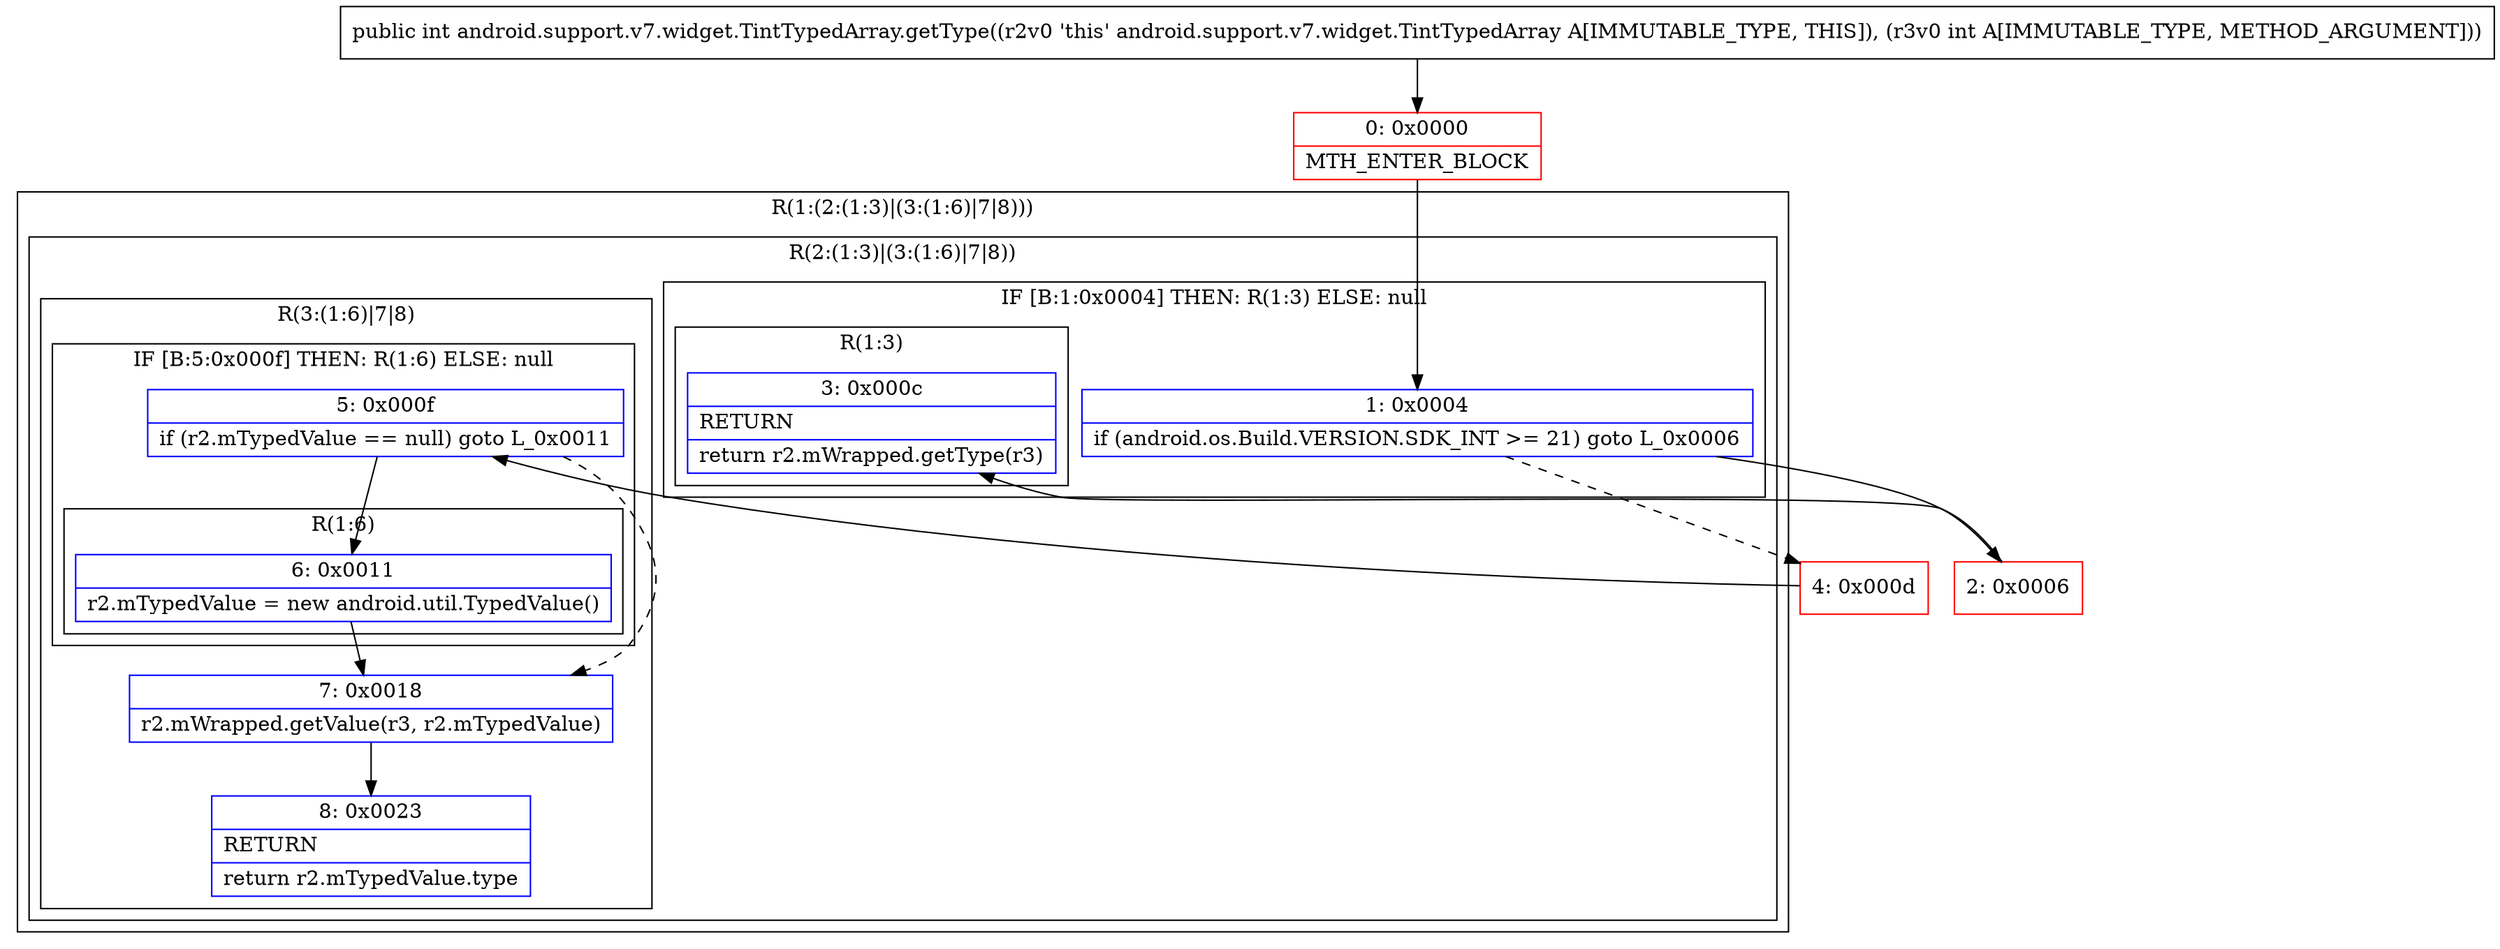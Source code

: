 digraph "CFG forandroid.support.v7.widget.TintTypedArray.getType(I)I" {
subgraph cluster_Region_640502245 {
label = "R(1:(2:(1:3)|(3:(1:6)|7|8)))";
node [shape=record,color=blue];
subgraph cluster_Region_1214463715 {
label = "R(2:(1:3)|(3:(1:6)|7|8))";
node [shape=record,color=blue];
subgraph cluster_IfRegion_1543344042 {
label = "IF [B:1:0x0004] THEN: R(1:3) ELSE: null";
node [shape=record,color=blue];
Node_1 [shape=record,label="{1\:\ 0x0004|if (android.os.Build.VERSION.SDK_INT \>= 21) goto L_0x0006\l}"];
subgraph cluster_Region_647143189 {
label = "R(1:3)";
node [shape=record,color=blue];
Node_3 [shape=record,label="{3\:\ 0x000c|RETURN\l|return r2.mWrapped.getType(r3)\l}"];
}
}
subgraph cluster_Region_1790740547 {
label = "R(3:(1:6)|7|8)";
node [shape=record,color=blue];
subgraph cluster_IfRegion_1006184401 {
label = "IF [B:5:0x000f] THEN: R(1:6) ELSE: null";
node [shape=record,color=blue];
Node_5 [shape=record,label="{5\:\ 0x000f|if (r2.mTypedValue == null) goto L_0x0011\l}"];
subgraph cluster_Region_206471131 {
label = "R(1:6)";
node [shape=record,color=blue];
Node_6 [shape=record,label="{6\:\ 0x0011|r2.mTypedValue = new android.util.TypedValue()\l}"];
}
}
Node_7 [shape=record,label="{7\:\ 0x0018|r2.mWrapped.getValue(r3, r2.mTypedValue)\l}"];
Node_8 [shape=record,label="{8\:\ 0x0023|RETURN\l|return r2.mTypedValue.type\l}"];
}
}
}
Node_0 [shape=record,color=red,label="{0\:\ 0x0000|MTH_ENTER_BLOCK\l}"];
Node_2 [shape=record,color=red,label="{2\:\ 0x0006}"];
Node_4 [shape=record,color=red,label="{4\:\ 0x000d}"];
MethodNode[shape=record,label="{public int android.support.v7.widget.TintTypedArray.getType((r2v0 'this' android.support.v7.widget.TintTypedArray A[IMMUTABLE_TYPE, THIS]), (r3v0 int A[IMMUTABLE_TYPE, METHOD_ARGUMENT])) }"];
MethodNode -> Node_0;
Node_1 -> Node_2;
Node_1 -> Node_4[style=dashed];
Node_5 -> Node_6;
Node_5 -> Node_7[style=dashed];
Node_6 -> Node_7;
Node_7 -> Node_8;
Node_0 -> Node_1;
Node_2 -> Node_3;
Node_4 -> Node_5;
}

